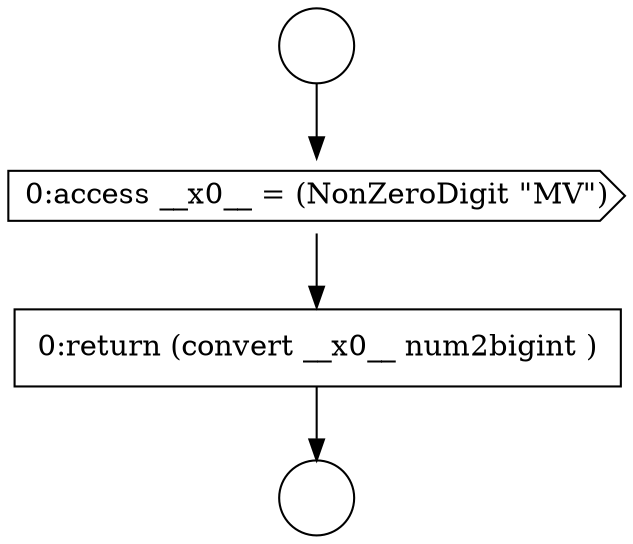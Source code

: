 digraph {
  node3614 [shape=circle label=" " color="black" fillcolor="white" style=filled]
  node3616 [shape=cds, label=<<font color="black">0:access __x0__ = (NonZeroDigit &quot;MV&quot;)</font>> color="black" fillcolor="white" style=filled]
  node3617 [shape=none, margin=0, label=<<font color="black">
    <table border="0" cellborder="1" cellspacing="0" cellpadding="10">
      <tr><td align="left">0:return (convert __x0__ num2bigint )</td></tr>
    </table>
  </font>> color="black" fillcolor="white" style=filled]
  node3615 [shape=circle label=" " color="black" fillcolor="white" style=filled]
  node3614 -> node3616 [ color="black"]
  node3616 -> node3617 [ color="black"]
  node3617 -> node3615 [ color="black"]
}
